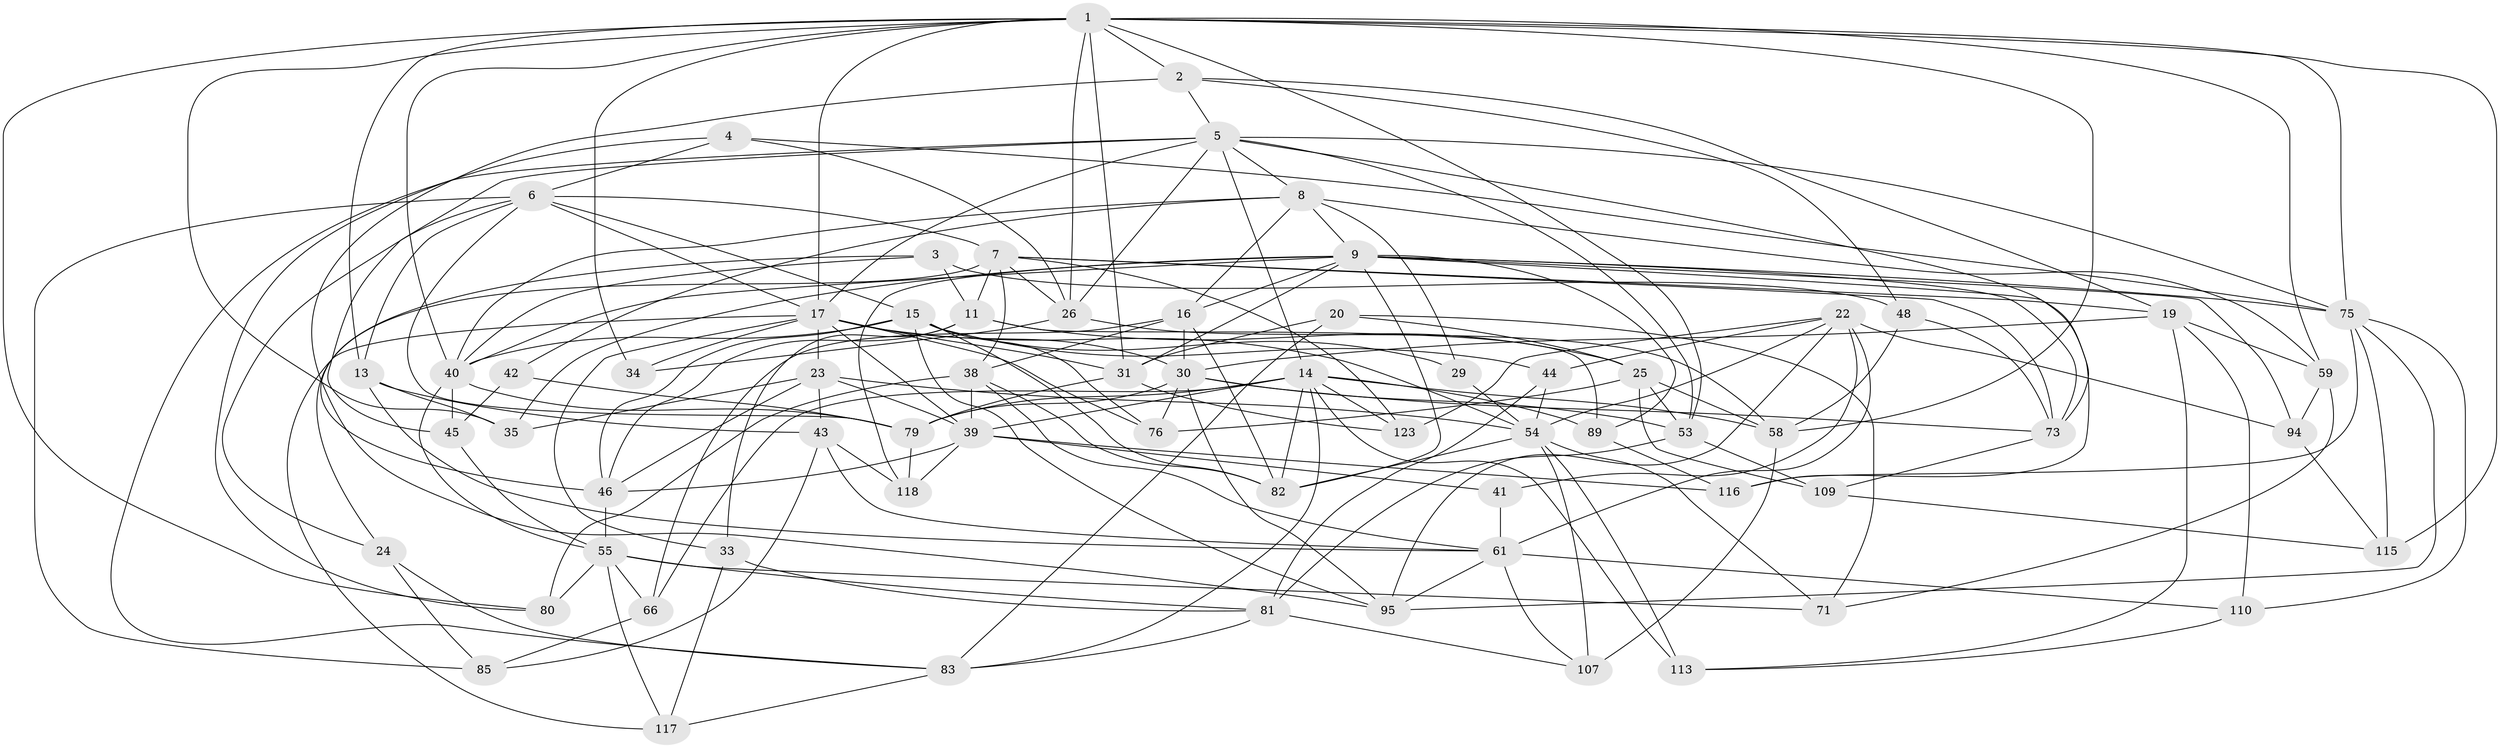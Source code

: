 // original degree distribution, {4: 1.0}
// Generated by graph-tools (version 1.1) at 2025/20/03/04/25 18:20:39]
// undirected, 67 vertices, 194 edges
graph export_dot {
graph [start="1"]
  node [color=gray90,style=filled];
  1 [super="+57+47"];
  2 [super="+12"];
  3;
  4;
  5 [super="+84+10+21"];
  6 [super="+126+67"];
  7 [super="+63+49"];
  8 [super="+125+103"];
  9 [super="+68+27"];
  11 [super="+51"];
  13 [super="+50"];
  14 [super="+36"];
  15 [super="+86+127"];
  16 [super="+133"];
  17 [super="+18+62"];
  19 [super="+101"];
  20;
  22 [super="+98+64"];
  23 [super="+112"];
  24;
  25 [super="+52"];
  26 [super="+91"];
  29;
  30 [super="+32+37"];
  31 [super="+77"];
  33;
  34;
  35;
  38 [super="+120"];
  39 [super="+104+97"];
  40 [super="+56+96"];
  41;
  42;
  43 [super="+60"];
  44;
  45;
  46 [super="+70"];
  48;
  53 [super="+78"];
  54 [super="+105"];
  55 [super="+90+92"];
  58 [super="+132"];
  59 [super="+88"];
  61 [super="+130+128"];
  66;
  71;
  73 [super="+87"];
  75 [super="+131+93"];
  76;
  79 [super="+111"];
  80;
  81 [super="+106"];
  82 [super="+129"];
  83 [super="+100"];
  85;
  89;
  94;
  95 [super="+102"];
  107;
  109;
  110;
  113;
  115;
  116;
  117;
  118;
  123;
  1 -- 26;
  1 -- 2 [weight=2];
  1 -- 35;
  1 -- 53;
  1 -- 40;
  1 -- 59;
  1 -- 34 [weight=2];
  1 -- 13;
  1 -- 80;
  1 -- 115;
  1 -- 17;
  1 -- 31;
  1 -- 58;
  1 -- 75;
  2 -- 48;
  2 -- 19;
  2 -- 95;
  2 -- 5;
  3 -- 46;
  3 -- 48;
  3 -- 11;
  3 -- 40;
  4 -- 80;
  4 -- 6;
  4 -- 75;
  4 -- 26;
  5 -- 75;
  5 -- 53;
  5 -- 26;
  5 -- 8;
  5 -- 73;
  5 -- 17;
  5 -- 45;
  5 -- 83;
  5 -- 14;
  6 -- 24;
  6 -- 85;
  6 -- 13;
  6 -- 15;
  6 -- 7;
  6 -- 17;
  6 -- 79;
  7 -- 26;
  7 -- 123;
  7 -- 73;
  7 -- 19;
  7 -- 38;
  7 -- 24;
  7 -- 11;
  8 -- 59 [weight=2];
  8 -- 40;
  8 -- 42;
  8 -- 16;
  8 -- 29;
  8 -- 9;
  9 -- 89;
  9 -- 118;
  9 -- 16;
  9 -- 40;
  9 -- 75;
  9 -- 94;
  9 -- 31;
  9 -- 73;
  9 -- 82;
  9 -- 35;
  9 -- 116;
  11 -- 89;
  11 -- 33;
  11 -- 25;
  11 -- 46;
  13 -- 43 [weight=2];
  13 -- 61;
  13 -- 35;
  14 -- 58;
  14 -- 123;
  14 -- 39;
  14 -- 66;
  14 -- 113;
  14 -- 82;
  14 -- 83;
  14 -- 89;
  14 -- 79;
  15 -- 44;
  15 -- 76;
  15 -- 29;
  15 -- 95;
  15 -- 40;
  15 -- 82;
  15 -- 46;
  16 -- 38;
  16 -- 66;
  16 -- 82;
  16 -- 30;
  17 -- 117;
  17 -- 39;
  17 -- 23;
  17 -- 30;
  17 -- 31;
  17 -- 33;
  17 -- 34;
  17 -- 54;
  17 -- 76;
  19 -- 110;
  19 -- 59;
  19 -- 113;
  19 -- 30;
  20 -- 71;
  20 -- 25;
  20 -- 83;
  20 -- 31;
  22 -- 94;
  22 -- 123;
  22 -- 41 [weight=2];
  22 -- 44;
  22 -- 61;
  22 -- 54;
  22 -- 95;
  23 -- 35;
  23 -- 54;
  23 -- 39;
  23 -- 43;
  23 -- 46;
  24 -- 85;
  24 -- 83;
  25 -- 53;
  25 -- 76;
  25 -- 109;
  25 -- 58;
  26 -- 58;
  26 -- 34;
  29 -- 54 [weight=2];
  30 -- 95;
  30 -- 76;
  30 -- 73;
  30 -- 53;
  30 -- 79;
  31 -- 123;
  31 -- 79;
  33 -- 117;
  33 -- 81;
  38 -- 80;
  38 -- 39;
  38 -- 61;
  38 -- 82;
  39 -- 41;
  39 -- 116;
  39 -- 118;
  39 -- 46;
  40 -- 55;
  40 -- 45;
  40 -- 79;
  41 -- 61;
  42 -- 45;
  42 -- 79 [weight=2];
  43 -- 85;
  43 -- 61;
  43 -- 118;
  44 -- 81;
  44 -- 54;
  45 -- 55;
  46 -- 55;
  48 -- 73;
  48 -- 58;
  53 -- 109;
  53 -- 81;
  54 -- 113;
  54 -- 82;
  54 -- 71;
  54 -- 107;
  55 -- 71;
  55 -- 81;
  55 -- 80;
  55 -- 117;
  55 -- 66;
  58 -- 107;
  59 -- 71;
  59 -- 94;
  61 -- 110;
  61 -- 107;
  61 -- 95;
  66 -- 85;
  73 -- 109;
  75 -- 115;
  75 -- 95;
  75 -- 116;
  75 -- 110;
  79 -- 118;
  81 -- 83;
  81 -- 107;
  83 -- 117;
  89 -- 116;
  94 -- 115;
  109 -- 115;
  110 -- 113;
}
